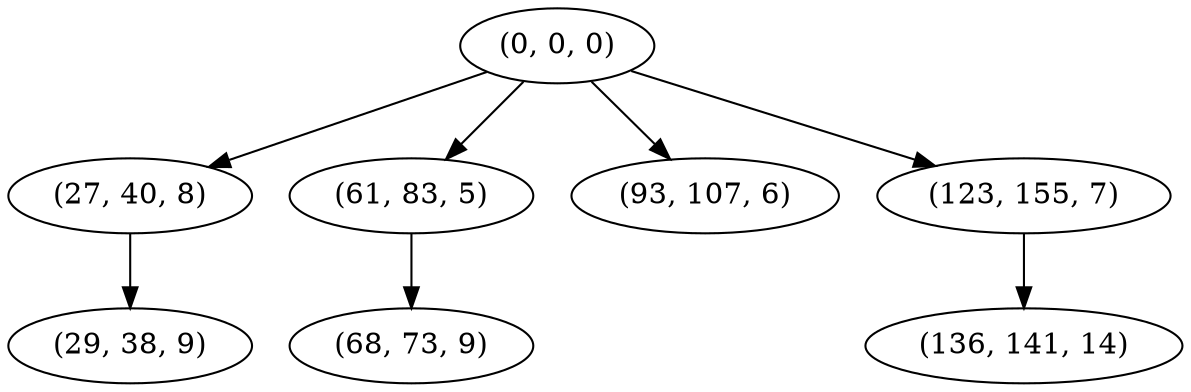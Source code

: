 digraph tree {
    "(0, 0, 0)";
    "(27, 40, 8)";
    "(29, 38, 9)";
    "(61, 83, 5)";
    "(68, 73, 9)";
    "(93, 107, 6)";
    "(123, 155, 7)";
    "(136, 141, 14)";
    "(0, 0, 0)" -> "(27, 40, 8)";
    "(0, 0, 0)" -> "(61, 83, 5)";
    "(0, 0, 0)" -> "(93, 107, 6)";
    "(0, 0, 0)" -> "(123, 155, 7)";
    "(27, 40, 8)" -> "(29, 38, 9)";
    "(61, 83, 5)" -> "(68, 73, 9)";
    "(123, 155, 7)" -> "(136, 141, 14)";
}
